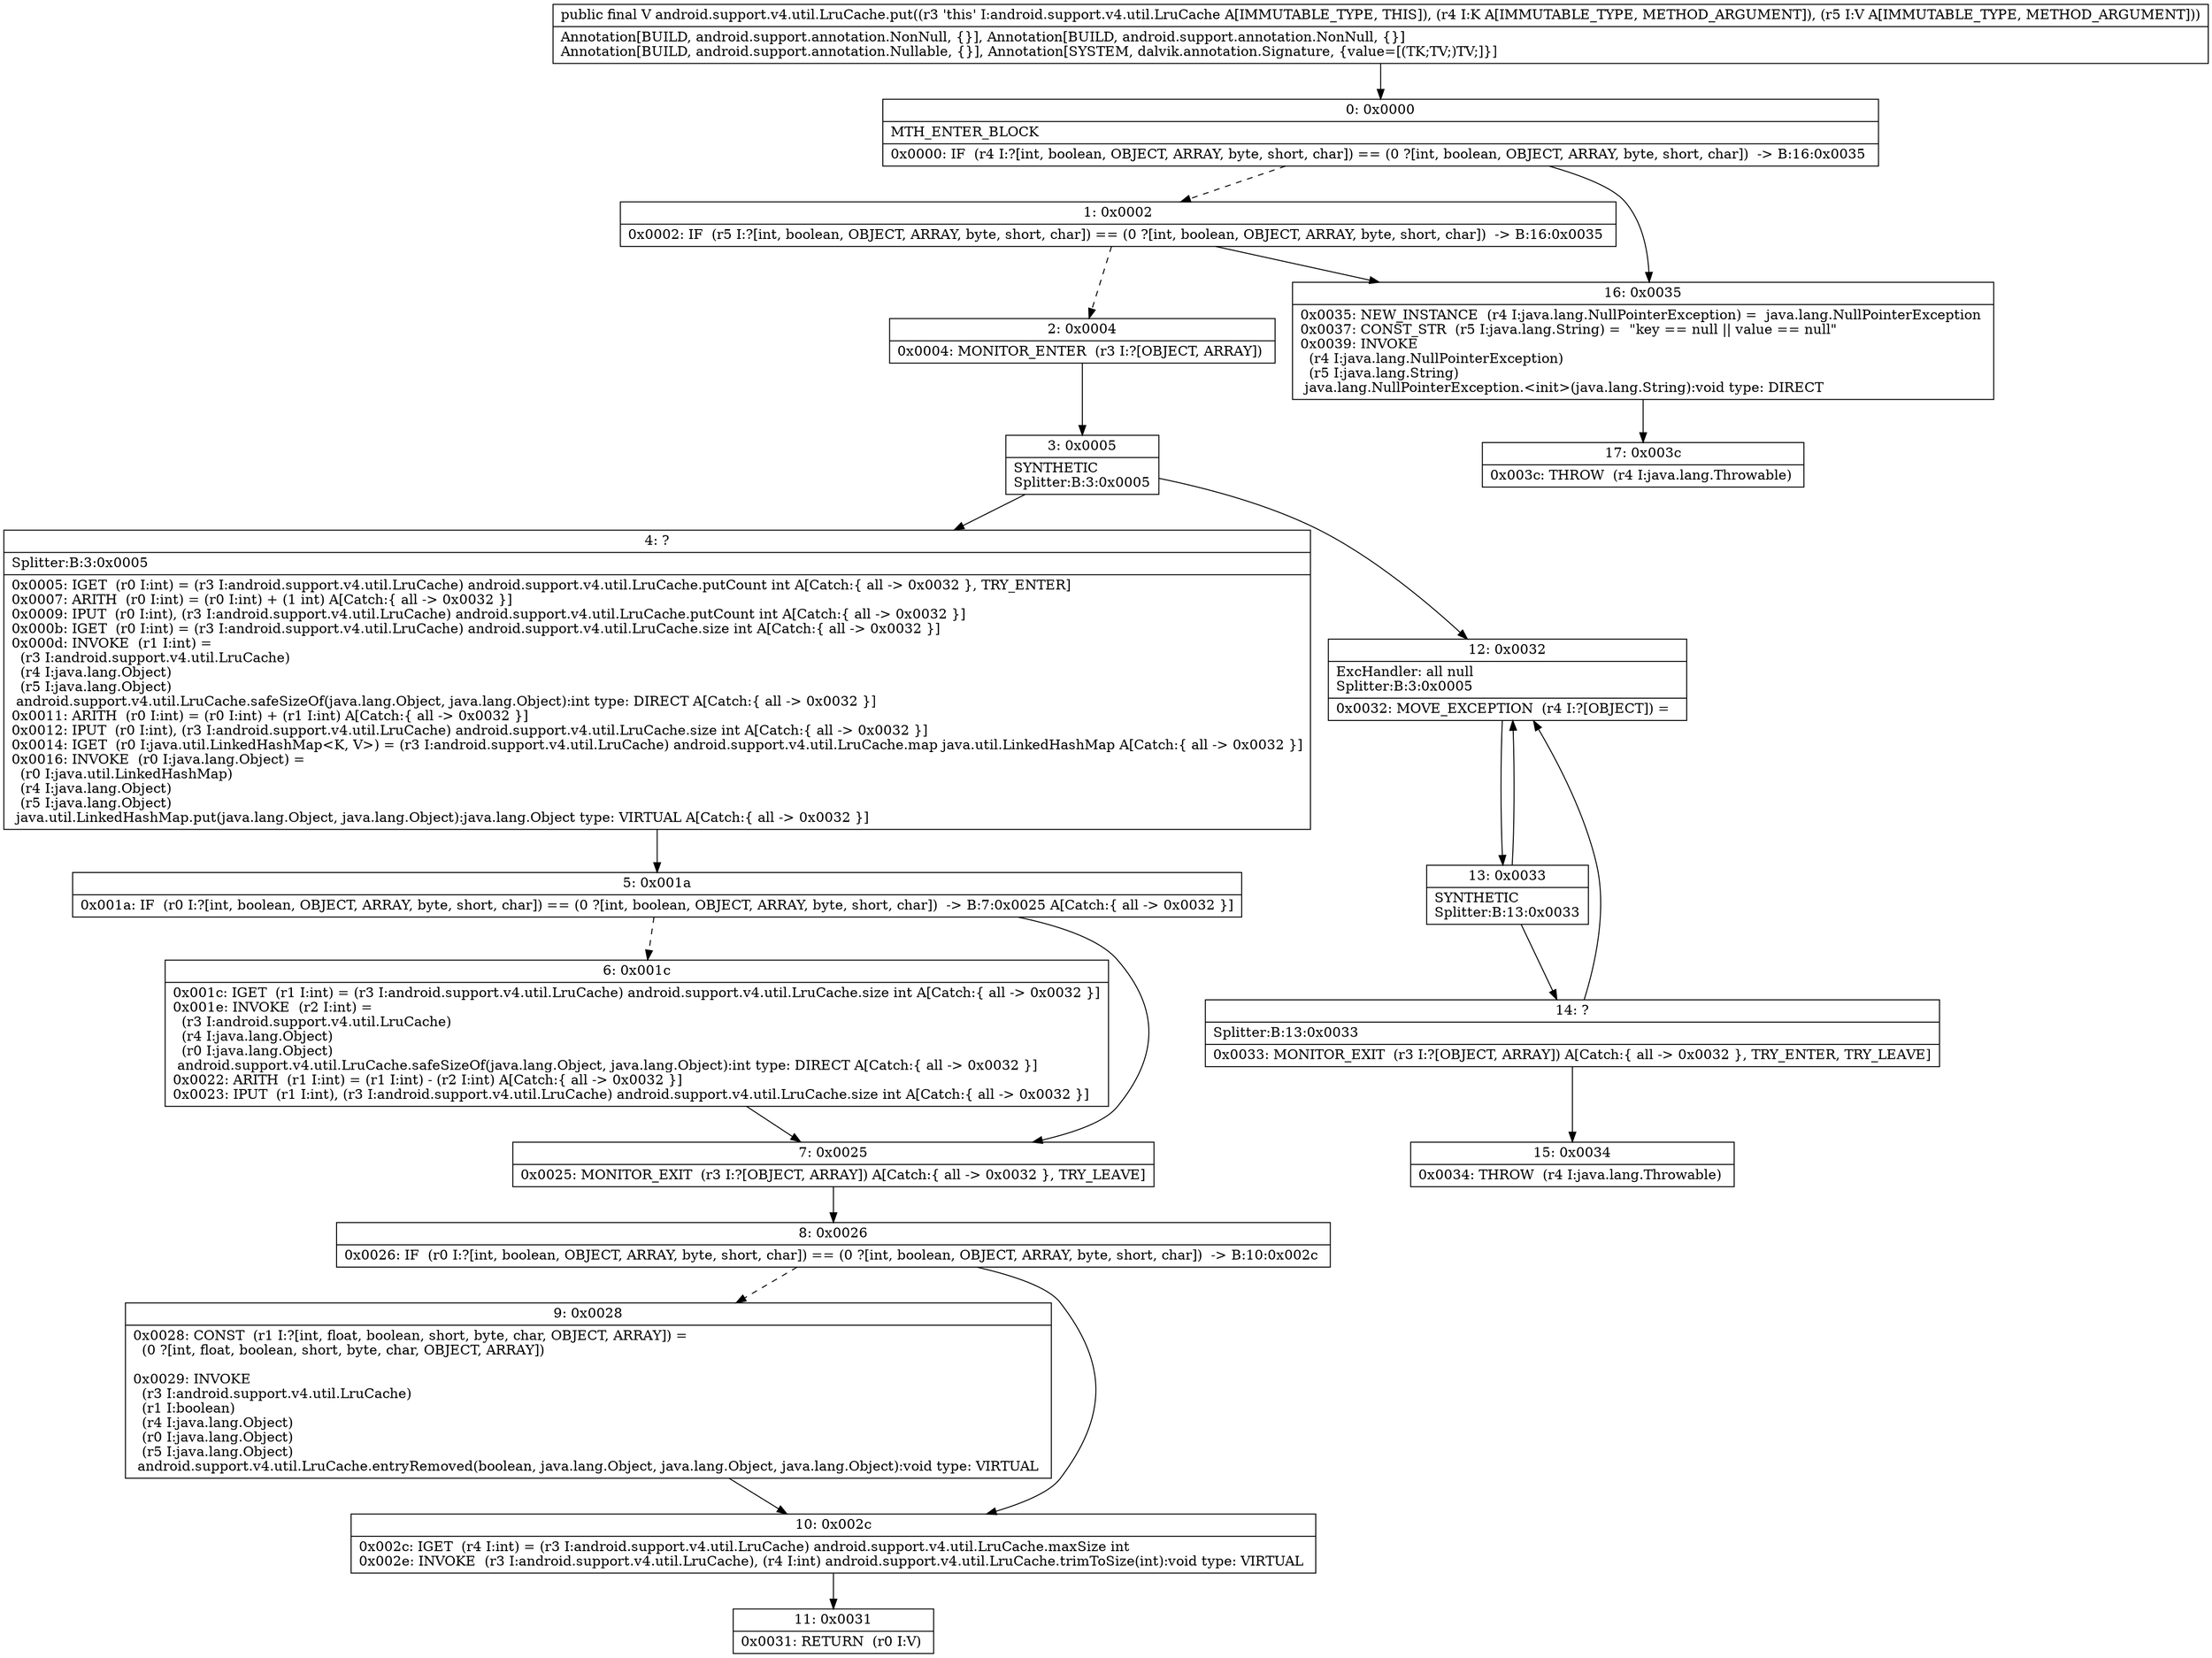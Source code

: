 digraph "CFG forandroid.support.v4.util.LruCache.put(Ljava\/lang\/Object;Ljava\/lang\/Object;)Ljava\/lang\/Object;" {
Node_0 [shape=record,label="{0\:\ 0x0000|MTH_ENTER_BLOCK\l|0x0000: IF  (r4 I:?[int, boolean, OBJECT, ARRAY, byte, short, char]) == (0 ?[int, boolean, OBJECT, ARRAY, byte, short, char])  \-\> B:16:0x0035 \l}"];
Node_1 [shape=record,label="{1\:\ 0x0002|0x0002: IF  (r5 I:?[int, boolean, OBJECT, ARRAY, byte, short, char]) == (0 ?[int, boolean, OBJECT, ARRAY, byte, short, char])  \-\> B:16:0x0035 \l}"];
Node_2 [shape=record,label="{2\:\ 0x0004|0x0004: MONITOR_ENTER  (r3 I:?[OBJECT, ARRAY]) \l}"];
Node_3 [shape=record,label="{3\:\ 0x0005|SYNTHETIC\lSplitter:B:3:0x0005\l}"];
Node_4 [shape=record,label="{4\:\ ?|Splitter:B:3:0x0005\l|0x0005: IGET  (r0 I:int) = (r3 I:android.support.v4.util.LruCache) android.support.v4.util.LruCache.putCount int A[Catch:\{ all \-\> 0x0032 \}, TRY_ENTER]\l0x0007: ARITH  (r0 I:int) = (r0 I:int) + (1 int) A[Catch:\{ all \-\> 0x0032 \}]\l0x0009: IPUT  (r0 I:int), (r3 I:android.support.v4.util.LruCache) android.support.v4.util.LruCache.putCount int A[Catch:\{ all \-\> 0x0032 \}]\l0x000b: IGET  (r0 I:int) = (r3 I:android.support.v4.util.LruCache) android.support.v4.util.LruCache.size int A[Catch:\{ all \-\> 0x0032 \}]\l0x000d: INVOKE  (r1 I:int) = \l  (r3 I:android.support.v4.util.LruCache)\l  (r4 I:java.lang.Object)\l  (r5 I:java.lang.Object)\l android.support.v4.util.LruCache.safeSizeOf(java.lang.Object, java.lang.Object):int type: DIRECT A[Catch:\{ all \-\> 0x0032 \}]\l0x0011: ARITH  (r0 I:int) = (r0 I:int) + (r1 I:int) A[Catch:\{ all \-\> 0x0032 \}]\l0x0012: IPUT  (r0 I:int), (r3 I:android.support.v4.util.LruCache) android.support.v4.util.LruCache.size int A[Catch:\{ all \-\> 0x0032 \}]\l0x0014: IGET  (r0 I:java.util.LinkedHashMap\<K, V\>) = (r3 I:android.support.v4.util.LruCache) android.support.v4.util.LruCache.map java.util.LinkedHashMap A[Catch:\{ all \-\> 0x0032 \}]\l0x0016: INVOKE  (r0 I:java.lang.Object) = \l  (r0 I:java.util.LinkedHashMap)\l  (r4 I:java.lang.Object)\l  (r5 I:java.lang.Object)\l java.util.LinkedHashMap.put(java.lang.Object, java.lang.Object):java.lang.Object type: VIRTUAL A[Catch:\{ all \-\> 0x0032 \}]\l}"];
Node_5 [shape=record,label="{5\:\ 0x001a|0x001a: IF  (r0 I:?[int, boolean, OBJECT, ARRAY, byte, short, char]) == (0 ?[int, boolean, OBJECT, ARRAY, byte, short, char])  \-\> B:7:0x0025 A[Catch:\{ all \-\> 0x0032 \}]\l}"];
Node_6 [shape=record,label="{6\:\ 0x001c|0x001c: IGET  (r1 I:int) = (r3 I:android.support.v4.util.LruCache) android.support.v4.util.LruCache.size int A[Catch:\{ all \-\> 0x0032 \}]\l0x001e: INVOKE  (r2 I:int) = \l  (r3 I:android.support.v4.util.LruCache)\l  (r4 I:java.lang.Object)\l  (r0 I:java.lang.Object)\l android.support.v4.util.LruCache.safeSizeOf(java.lang.Object, java.lang.Object):int type: DIRECT A[Catch:\{ all \-\> 0x0032 \}]\l0x0022: ARITH  (r1 I:int) = (r1 I:int) \- (r2 I:int) A[Catch:\{ all \-\> 0x0032 \}]\l0x0023: IPUT  (r1 I:int), (r3 I:android.support.v4.util.LruCache) android.support.v4.util.LruCache.size int A[Catch:\{ all \-\> 0x0032 \}]\l}"];
Node_7 [shape=record,label="{7\:\ 0x0025|0x0025: MONITOR_EXIT  (r3 I:?[OBJECT, ARRAY]) A[Catch:\{ all \-\> 0x0032 \}, TRY_LEAVE]\l}"];
Node_8 [shape=record,label="{8\:\ 0x0026|0x0026: IF  (r0 I:?[int, boolean, OBJECT, ARRAY, byte, short, char]) == (0 ?[int, boolean, OBJECT, ARRAY, byte, short, char])  \-\> B:10:0x002c \l}"];
Node_9 [shape=record,label="{9\:\ 0x0028|0x0028: CONST  (r1 I:?[int, float, boolean, short, byte, char, OBJECT, ARRAY]) = \l  (0 ?[int, float, boolean, short, byte, char, OBJECT, ARRAY])\l \l0x0029: INVOKE  \l  (r3 I:android.support.v4.util.LruCache)\l  (r1 I:boolean)\l  (r4 I:java.lang.Object)\l  (r0 I:java.lang.Object)\l  (r5 I:java.lang.Object)\l android.support.v4.util.LruCache.entryRemoved(boolean, java.lang.Object, java.lang.Object, java.lang.Object):void type: VIRTUAL \l}"];
Node_10 [shape=record,label="{10\:\ 0x002c|0x002c: IGET  (r4 I:int) = (r3 I:android.support.v4.util.LruCache) android.support.v4.util.LruCache.maxSize int \l0x002e: INVOKE  (r3 I:android.support.v4.util.LruCache), (r4 I:int) android.support.v4.util.LruCache.trimToSize(int):void type: VIRTUAL \l}"];
Node_11 [shape=record,label="{11\:\ 0x0031|0x0031: RETURN  (r0 I:V) \l}"];
Node_12 [shape=record,label="{12\:\ 0x0032|ExcHandler: all null\lSplitter:B:3:0x0005\l|0x0032: MOVE_EXCEPTION  (r4 I:?[OBJECT]) =  \l}"];
Node_13 [shape=record,label="{13\:\ 0x0033|SYNTHETIC\lSplitter:B:13:0x0033\l}"];
Node_14 [shape=record,label="{14\:\ ?|Splitter:B:13:0x0033\l|0x0033: MONITOR_EXIT  (r3 I:?[OBJECT, ARRAY]) A[Catch:\{ all \-\> 0x0032 \}, TRY_ENTER, TRY_LEAVE]\l}"];
Node_15 [shape=record,label="{15\:\ 0x0034|0x0034: THROW  (r4 I:java.lang.Throwable) \l}"];
Node_16 [shape=record,label="{16\:\ 0x0035|0x0035: NEW_INSTANCE  (r4 I:java.lang.NullPointerException) =  java.lang.NullPointerException \l0x0037: CONST_STR  (r5 I:java.lang.String) =  \"key == null \|\| value == null\" \l0x0039: INVOKE  \l  (r4 I:java.lang.NullPointerException)\l  (r5 I:java.lang.String)\l java.lang.NullPointerException.\<init\>(java.lang.String):void type: DIRECT \l}"];
Node_17 [shape=record,label="{17\:\ 0x003c|0x003c: THROW  (r4 I:java.lang.Throwable) \l}"];
MethodNode[shape=record,label="{public final V android.support.v4.util.LruCache.put((r3 'this' I:android.support.v4.util.LruCache A[IMMUTABLE_TYPE, THIS]), (r4 I:K A[IMMUTABLE_TYPE, METHOD_ARGUMENT]), (r5 I:V A[IMMUTABLE_TYPE, METHOD_ARGUMENT]))  | Annotation[BUILD, android.support.annotation.NonNull, \{\}], Annotation[BUILD, android.support.annotation.NonNull, \{\}]\lAnnotation[BUILD, android.support.annotation.Nullable, \{\}], Annotation[SYSTEM, dalvik.annotation.Signature, \{value=[(TK;TV;)TV;]\}]\l}"];
MethodNode -> Node_0;
Node_0 -> Node_1[style=dashed];
Node_0 -> Node_16;
Node_1 -> Node_2[style=dashed];
Node_1 -> Node_16;
Node_2 -> Node_3;
Node_3 -> Node_4;
Node_3 -> Node_12;
Node_4 -> Node_5;
Node_5 -> Node_6[style=dashed];
Node_5 -> Node_7;
Node_6 -> Node_7;
Node_7 -> Node_8;
Node_8 -> Node_9[style=dashed];
Node_8 -> Node_10;
Node_9 -> Node_10;
Node_10 -> Node_11;
Node_12 -> Node_13;
Node_13 -> Node_14;
Node_13 -> Node_12;
Node_14 -> Node_15;
Node_14 -> Node_12;
Node_16 -> Node_17;
}

